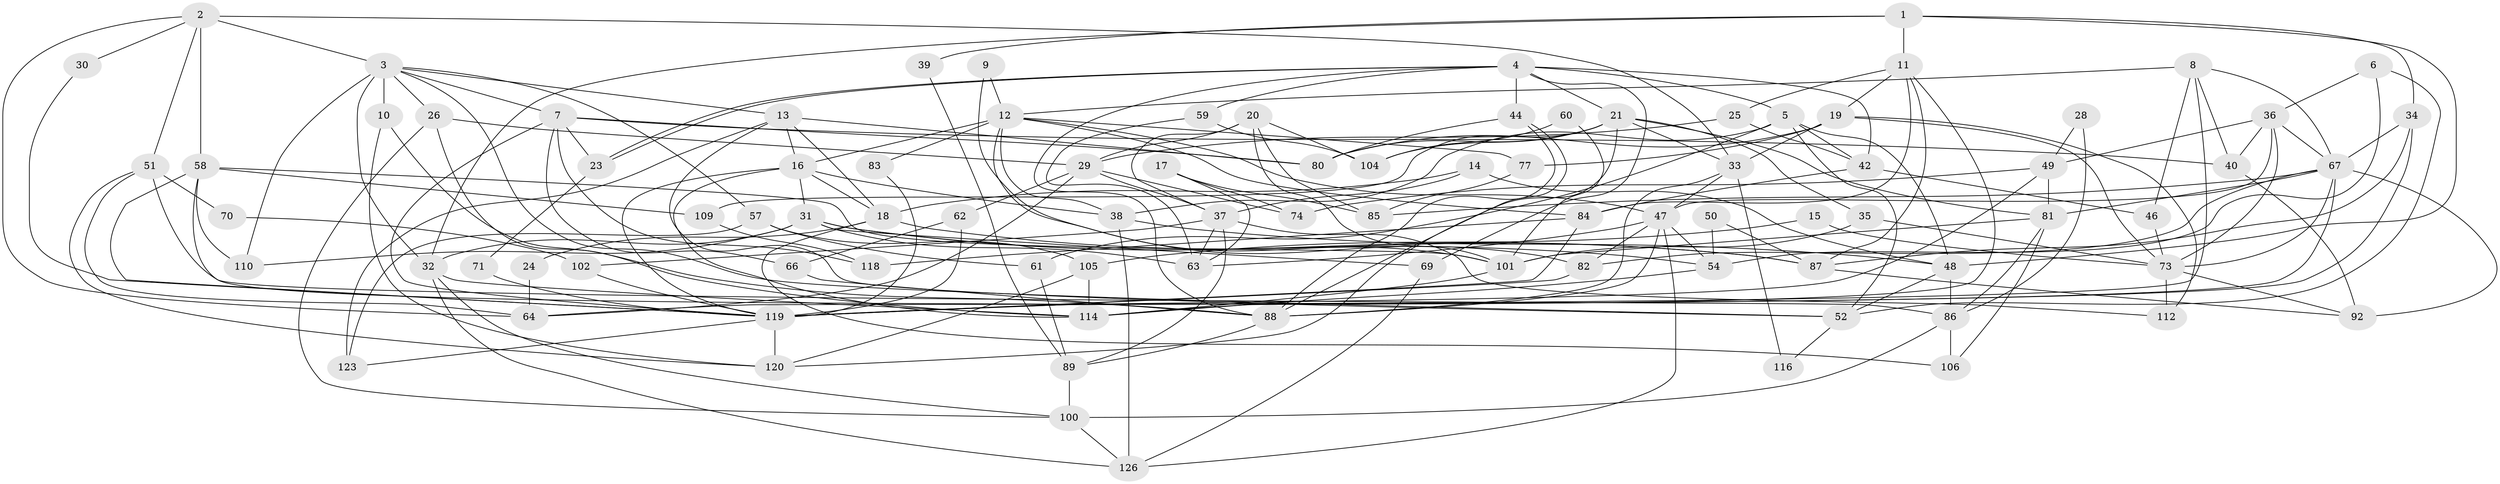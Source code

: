// Generated by graph-tools (version 1.1) at 2025/52/02/27/25 19:52:09]
// undirected, 91 vertices, 217 edges
graph export_dot {
graph [start="1"]
  node [color=gray90,style=filled];
  1 [super="+45"];
  2 [super="+56"];
  3 [super="+108"];
  4 [super="+91"];
  5 [super="+103"];
  6;
  7 [super="+75"];
  8;
  9;
  10;
  11 [super="+27"];
  12 [super="+111"];
  13 [super="+72"];
  14;
  15;
  16;
  17;
  18 [super="+53"];
  19 [super="+22"];
  20;
  21 [super="+128"];
  23;
  24;
  25;
  26;
  28;
  29 [super="+78"];
  30;
  31 [super="+97"];
  32 [super="+65"];
  33 [super="+68"];
  34 [super="+41"];
  35;
  36 [super="+43"];
  37;
  38;
  39;
  40 [super="+55"];
  42;
  44;
  46;
  47 [super="+90"];
  48 [super="+122"];
  49 [super="+94"];
  50;
  51 [super="+95"];
  52 [super="+93"];
  54 [super="+107"];
  57;
  58 [super="+96"];
  59;
  60;
  61;
  62;
  63 [super="+99"];
  64;
  66;
  67 [super="+79"];
  69;
  70;
  71;
  73 [super="+76"];
  74;
  77;
  80 [super="+117"];
  81 [super="+98"];
  82;
  83;
  84;
  85;
  86 [super="+121"];
  87 [super="+113"];
  88 [super="+129"];
  89 [super="+115"];
  92;
  100 [super="+127"];
  101;
  102;
  104;
  105;
  106;
  109;
  110;
  112;
  114 [super="+124"];
  116;
  118;
  119 [super="+125"];
  120 [super="+130"];
  123;
  126;
  1 -- 34;
  1 -- 32;
  1 -- 39;
  1 -- 11;
  1 -- 48;
  2 -- 64;
  2 -- 30;
  2 -- 33;
  2 -- 51;
  2 -- 3 [weight=2];
  2 -- 58;
  3 -- 10 [weight=2];
  3 -- 26;
  3 -- 32;
  3 -- 110;
  3 -- 7;
  3 -- 52;
  3 -- 57;
  3 -- 13;
  4 -- 23;
  4 -- 23;
  4 -- 21;
  4 -- 59;
  4 -- 69;
  4 -- 5;
  4 -- 88;
  4 -- 42;
  4 -- 44;
  5 -- 42;
  5 -- 48;
  5 -- 52;
  5 -- 38;
  5 -- 61;
  6 -- 36;
  6 -- 54;
  6 -- 52;
  7 -- 40;
  7 -- 66;
  7 -- 80;
  7 -- 23;
  7 -- 118;
  7 -- 119;
  8 -- 46;
  8 -- 40;
  8 -- 64;
  8 -- 67;
  8 -- 12;
  9 -- 82;
  9 -- 12;
  10 -- 88;
  10 -- 120;
  11 -- 84;
  11 -- 87;
  11 -- 19;
  11 -- 25;
  11 -- 114;
  12 -- 16;
  12 -- 101;
  12 -- 38;
  12 -- 77;
  12 -- 83;
  12 -- 84;
  12 -- 47;
  13 -- 52;
  13 -- 16;
  13 -- 80;
  13 -- 123;
  13 -- 18;
  14 -- 37;
  14 -- 48;
  14 -- 18;
  15 -- 73;
  15 -- 105;
  16 -- 38;
  16 -- 119;
  16 -- 114;
  16 -- 31;
  16 -- 18;
  17 -- 63;
  17 -- 74;
  17 -- 85;
  18 -- 106;
  18 -- 87;
  18 -- 24;
  19 -- 77;
  19 -- 80;
  19 -- 112;
  19 -- 33;
  19 -- 73;
  20 -- 85;
  20 -- 101;
  20 -- 29;
  20 -- 37;
  20 -- 104;
  21 -- 88;
  21 -- 109;
  21 -- 80;
  21 -- 81;
  21 -- 104;
  21 -- 33;
  21 -- 35;
  23 -- 71;
  24 -- 64;
  25 -- 42;
  25 -- 29;
  26 -- 29;
  26 -- 100;
  26 -- 114;
  28 -- 86;
  28 -- 49;
  29 -- 62;
  29 -- 64;
  29 -- 37;
  29 -- 74;
  30 -- 119;
  31 -- 87;
  31 -- 54;
  31 -- 32;
  31 -- 69;
  31 -- 110;
  31 -- 63;
  32 -- 100;
  32 -- 114;
  32 -- 126;
  33 -- 88;
  33 -- 116;
  33 -- 47;
  34 -- 87;
  34 -- 119;
  34 -- 67;
  35 -- 101;
  35 -- 73;
  36 -- 49 [weight=2];
  36 -- 73;
  36 -- 40;
  36 -- 47;
  36 -- 67;
  37 -- 112;
  37 -- 89;
  37 -- 102;
  37 -- 63;
  38 -- 126;
  38 -- 48;
  39 -- 89;
  40 -- 92;
  42 -- 46;
  42 -- 84;
  44 -- 88;
  44 -- 80;
  44 -- 120;
  46 -- 73;
  47 -- 82;
  47 -- 54;
  47 -- 63;
  47 -- 88;
  47 -- 126;
  48 -- 52;
  48 -- 86;
  49 -- 81;
  49 -- 119;
  49 -- 74;
  50 -- 87;
  50 -- 54;
  51 -- 64;
  51 -- 70;
  51 -- 120;
  51 -- 86;
  52 -- 116;
  54 -- 114;
  57 -- 61;
  57 -- 105;
  57 -- 123;
  58 -- 119;
  58 -- 101;
  58 -- 88;
  58 -- 109;
  58 -- 110;
  59 -- 104;
  59 -- 63;
  60 -- 101;
  60 -- 104;
  61 -- 89;
  62 -- 119;
  62 -- 66;
  66 -- 88;
  67 -- 73;
  67 -- 92;
  67 -- 119;
  67 -- 81;
  67 -- 82;
  67 -- 85;
  69 -- 126;
  70 -- 102;
  71 -- 119;
  73 -- 92;
  73 -- 112;
  77 -- 85;
  81 -- 101;
  81 -- 106;
  81 -- 86;
  82 -- 119;
  83 -- 119;
  84 -- 118;
  84 -- 119;
  86 -- 100;
  86 -- 106;
  87 -- 92;
  88 -- 89;
  89 -- 100;
  100 -- 126;
  101 -- 114;
  102 -- 119;
  105 -- 114;
  105 -- 120;
  109 -- 118;
  119 -- 123;
  119 -- 120;
}
